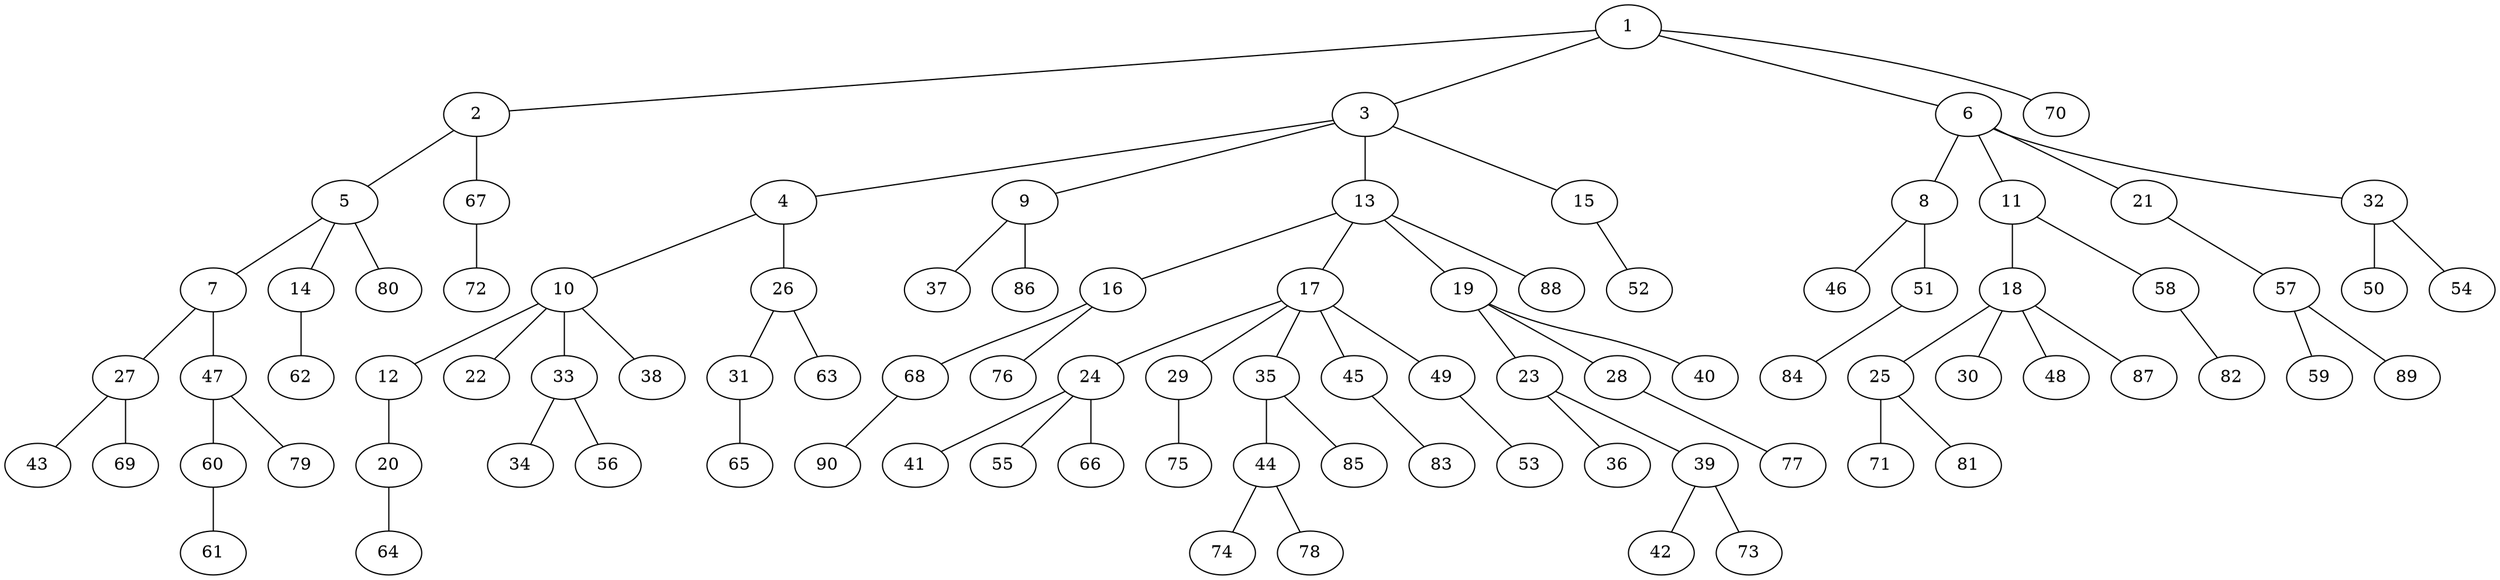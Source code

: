 graph graphname {1--2
1--3
1--6
1--70
2--5
2--67
3--4
3--9
3--13
3--15
4--10
4--26
5--7
5--14
5--80
6--8
6--11
6--21
6--32
7--27
7--47
8--46
8--51
9--37
9--86
10--12
10--22
10--33
10--38
11--18
11--58
12--20
13--16
13--17
13--19
13--88
14--62
15--52
16--68
16--76
17--24
17--29
17--35
17--45
17--49
18--25
18--30
18--48
18--87
19--23
19--28
19--40
20--64
21--57
23--36
23--39
24--41
24--55
24--66
25--71
25--81
26--31
26--63
27--43
27--69
28--77
29--75
31--65
32--50
32--54
33--34
33--56
35--44
35--85
39--42
39--73
44--74
44--78
45--83
47--60
47--79
49--53
51--84
57--59
57--89
58--82
60--61
67--72
68--90
}